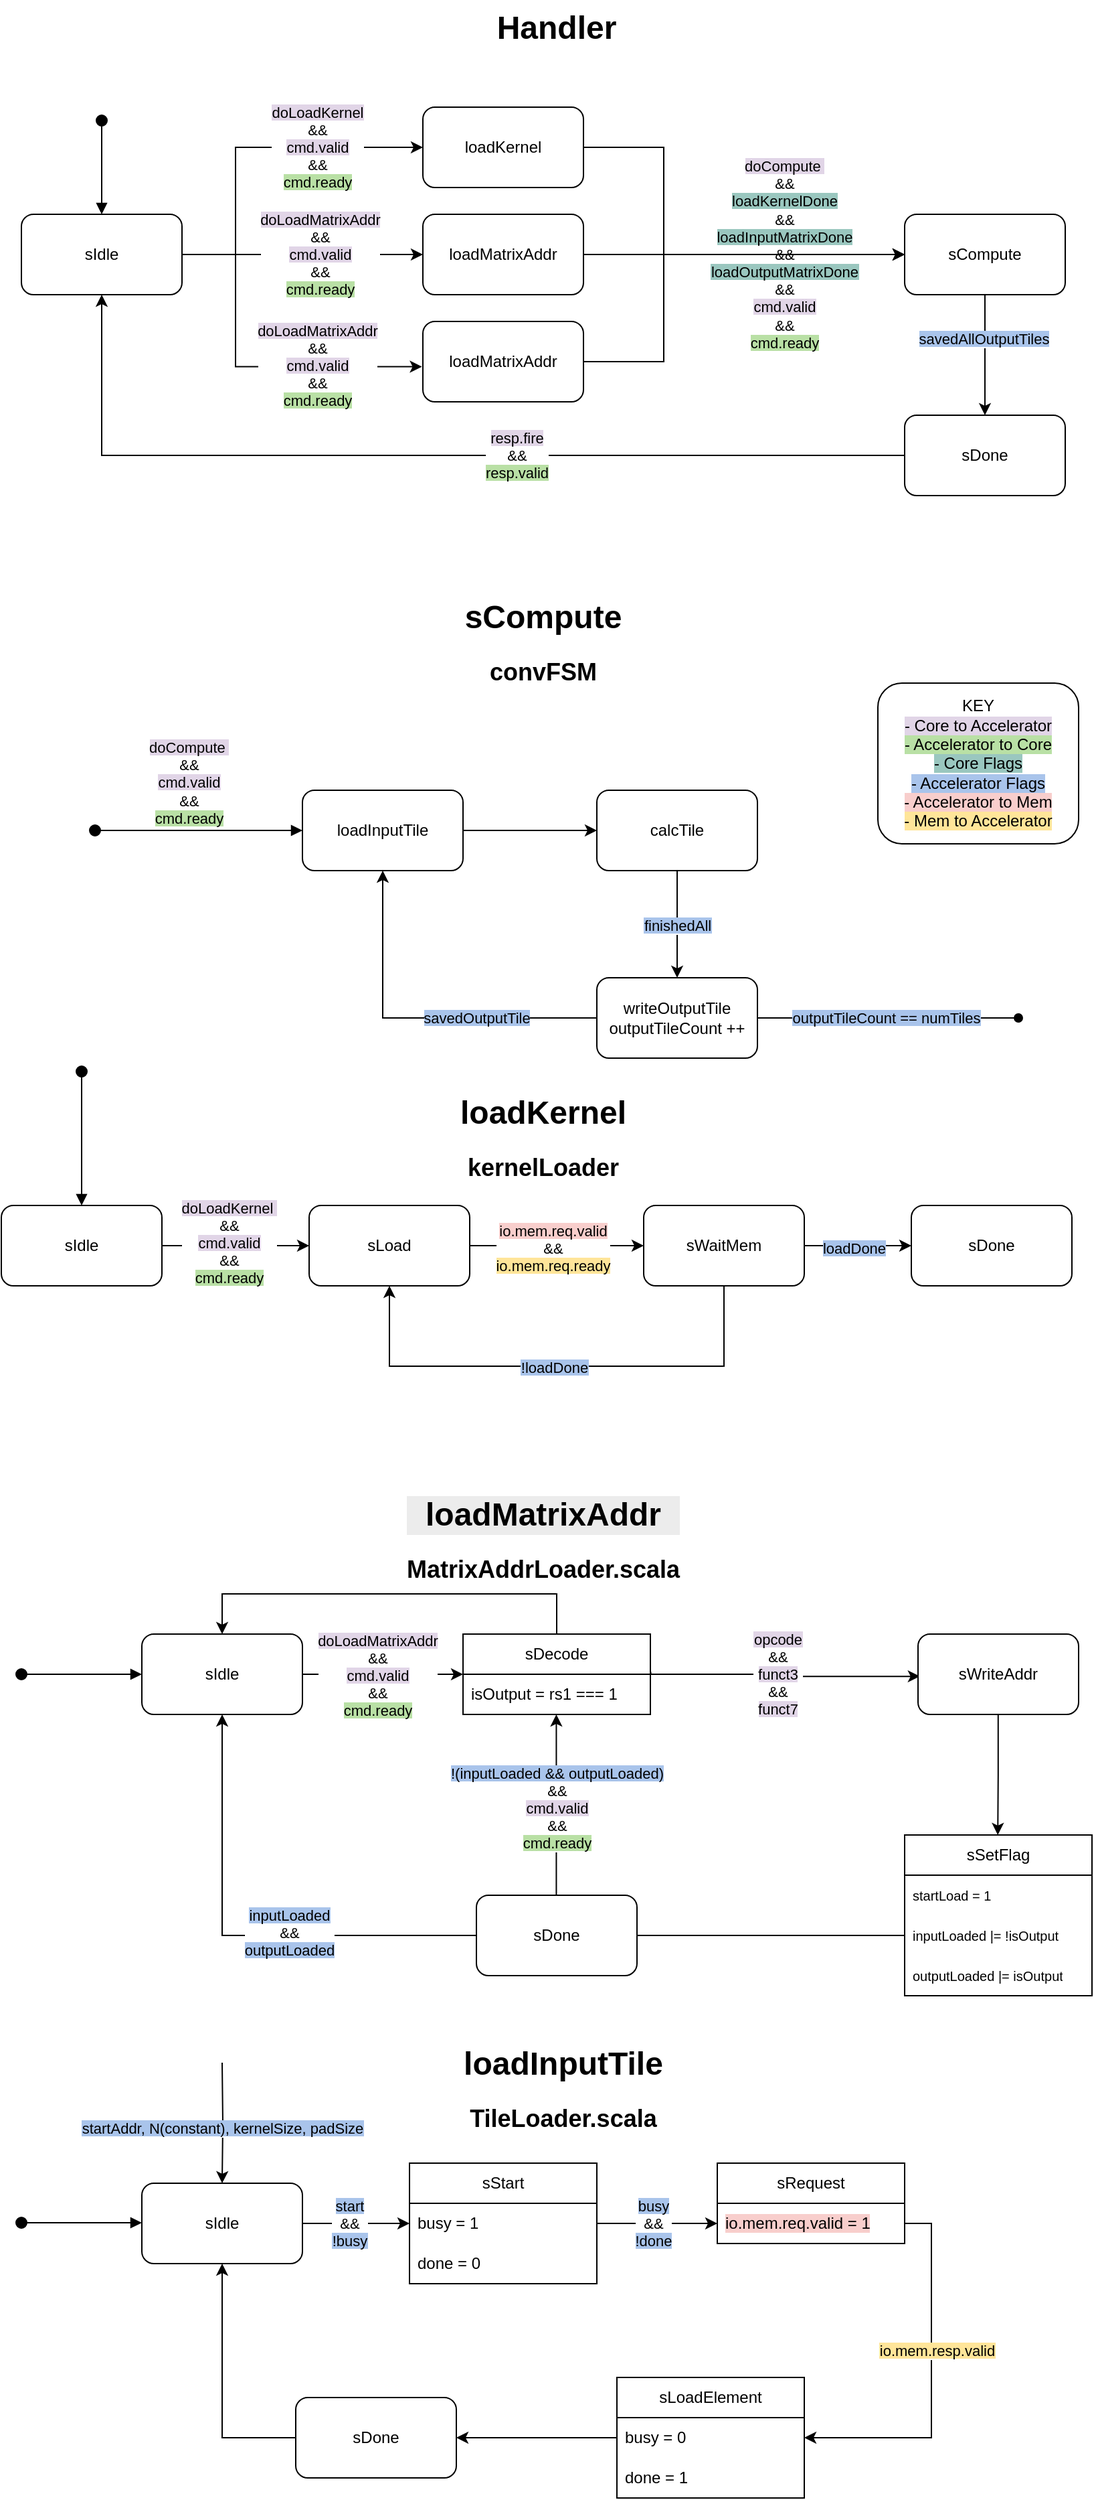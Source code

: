 <mxfile version="27.0.6">
  <diagram name="Page-1" id="AbGpAP4MnXm49M3xG25A">
    <mxGraphModel dx="1793" dy="929" grid="1" gridSize="10" guides="1" tooltips="1" connect="1" arrows="1" fold="1" page="1" pageScale="1" pageWidth="850" pageHeight="1100" math="0" shadow="0">
      <root>
        <mxCell id="0" />
        <mxCell id="1" parent="0" />
        <mxCell id="mHajlrHNez_8a4drACEi-1" value="&lt;h1 style=&quot;margin-top: 0px;&quot;&gt;Handler&lt;/h1&gt;" style="text;html=1;whiteSpace=wrap;overflow=hidden;rounded=0;align=center;" parent="1" vertex="1">
          <mxGeometry x="335" y="20" width="180" height="120" as="geometry" />
        </mxCell>
        <mxCell id="mHajlrHNez_8a4drACEi-3" value="sCompute" style="rounded=1;whiteSpace=wrap;html=1;" parent="1" vertex="1">
          <mxGeometry x="685" y="180" width="120" height="60" as="geometry" />
        </mxCell>
        <mxCell id="e7i92no-idro5mqMsdCR-1" style="edgeStyle=orthogonalEdgeStyle;rounded=0;orthogonalLoop=1;jettySize=auto;html=1;entryX=0.5;entryY=1;entryDx=0;entryDy=0;" parent="1" source="mHajlrHNez_8a4drACEi-4" target="9_EJvV3WEVmUTqAfREFr-1" edge="1">
          <mxGeometry relative="1" as="geometry" />
        </mxCell>
        <mxCell id="e7i92no-idro5mqMsdCR-3" value="&lt;div&gt;&lt;span style=&quot;background-color: rgb(225, 213, 231);&quot;&gt;resp.fire&lt;/span&gt;&lt;/div&gt;&lt;div&gt;&amp;amp;&amp;amp;&lt;/div&gt;&lt;span style=&quot;background-color: rgb(185, 224, 165);&quot;&gt;resp.valid&lt;/span&gt;" style="edgeLabel;html=1;align=center;verticalAlign=middle;resizable=0;points=[];" parent="e7i92no-idro5mqMsdCR-1" vertex="1" connectable="0">
          <mxGeometry x="-0.217" y="4" relative="1" as="geometry">
            <mxPoint x="-8" y="-4" as="offset" />
          </mxGeometry>
        </mxCell>
        <mxCell id="mHajlrHNez_8a4drACEi-4" value="sDone" style="rounded=1;whiteSpace=wrap;html=1;" parent="1" vertex="1">
          <mxGeometry x="685" y="330" width="120" height="60" as="geometry" />
        </mxCell>
        <mxCell id="mHajlrHNez_8a4drACEi-5" value="" style="html=1;verticalAlign=bottom;startArrow=oval;startFill=1;endArrow=block;startSize=8;curved=0;rounded=0;entryX=0.5;entryY=0;entryDx=0;entryDy=0;" parent="1" edge="1">
          <mxGeometry width="60" relative="1" as="geometry">
            <mxPoint x="85" y="110" as="sourcePoint" />
            <mxPoint x="85" y="180" as="targetPoint" />
          </mxGeometry>
        </mxCell>
        <mxCell id="mHajlrHNez_8a4drACEi-7" value="" style="endArrow=classic;html=1;rounded=0;entryX=0;entryY=0.5;entryDx=0;entryDy=0;exitX=1;exitY=0.5;exitDx=0;exitDy=0;" parent="1" source="9_EJvV3WEVmUTqAfREFr-35" target="mHajlrHNez_8a4drACEi-3" edge="1">
          <mxGeometry width="50" height="50" relative="1" as="geometry">
            <mxPoint x="505" y="210" as="sourcePoint" />
            <mxPoint x="775" y="360" as="targetPoint" />
          </mxGeometry>
        </mxCell>
        <mxCell id="mHajlrHNez_8a4drACEi-8" value="&lt;span style=&quot;background-color: rgb(225, 213, 231);&quot;&gt;doCompute&amp;nbsp;&lt;/span&gt;&lt;div&gt;&lt;span&gt;&amp;amp;&amp;amp;&lt;/span&gt;&lt;/div&gt;&lt;div&gt;&lt;span style=&quot;background-color: rgb(154, 199, 191);&quot;&gt;loadKernelDone&lt;/span&gt;&lt;/div&gt;&lt;div&gt;&lt;span&gt;&amp;amp;&amp;amp;&lt;/span&gt;&lt;/div&gt;&lt;div&gt;&lt;span style=&quot;background-color: rgb(154, 199, 191);&quot;&gt;loadInputMatrixDone&lt;/span&gt;&lt;/div&gt;&lt;div&gt;&lt;span&gt;&amp;amp;&amp;amp;&lt;/span&gt;&lt;/div&gt;&lt;div&gt;&lt;span style=&quot;background-color: rgb(154, 199, 191);&quot;&gt;loadOutputMatrixDone&lt;/span&gt;&lt;/div&gt;&lt;div&gt;&lt;span&gt;&amp;amp;&amp;amp;&lt;/span&gt;&lt;/div&gt;&lt;div&gt;&lt;span style=&quot;background-color: rgb(225, 213, 231);&quot;&gt;cmd.valid&lt;/span&gt;&lt;/div&gt;&lt;div&gt;&lt;span&gt;&amp;amp;&amp;amp;&lt;/span&gt;&lt;/div&gt;&lt;div&gt;&lt;span style=&quot;background-color: rgb(185, 224, 165);&quot;&gt;cmd.ready&lt;/span&gt;&lt;/div&gt;" style="edgeLabel;html=1;align=center;verticalAlign=middle;resizable=0;points=[];" parent="mHajlrHNez_8a4drACEi-7" vertex="1" connectable="0">
          <mxGeometry x="-0.113" y="1" relative="1" as="geometry">
            <mxPoint x="43" y="1" as="offset" />
          </mxGeometry>
        </mxCell>
        <mxCell id="mHajlrHNez_8a4drACEi-9" value="" style="endArrow=classic;html=1;rounded=0;exitX=0.5;exitY=1;exitDx=0;exitDy=0;entryX=0.5;entryY=0;entryDx=0;entryDy=0;" parent="1" source="mHajlrHNez_8a4drACEi-3" target="mHajlrHNez_8a4drACEi-4" edge="1">
          <mxGeometry width="50" height="50" relative="1" as="geometry">
            <mxPoint x="725" y="410" as="sourcePoint" />
            <mxPoint x="775" y="360" as="targetPoint" />
          </mxGeometry>
        </mxCell>
        <mxCell id="mHajlrHNez_8a4drACEi-10" value="&lt;span style=&quot;background-color: rgb(169, 196, 235);&quot;&gt;savedAllOutputTiles&lt;/span&gt;" style="edgeLabel;html=1;align=center;verticalAlign=middle;resizable=0;points=[];" parent="mHajlrHNez_8a4drACEi-9" vertex="1" connectable="0">
          <mxGeometry x="-0.267" y="-1" relative="1" as="geometry">
            <mxPoint as="offset" />
          </mxGeometry>
        </mxCell>
        <mxCell id="9_EJvV3WEVmUTqAfREFr-40" value="" style="edgeStyle=orthogonalEdgeStyle;rounded=0;orthogonalLoop=1;jettySize=auto;html=1;" parent="1" source="9_EJvV3WEVmUTqAfREFr-1" target="9_EJvV3WEVmUTqAfREFr-35" edge="1">
          <mxGeometry relative="1" as="geometry" />
        </mxCell>
        <mxCell id="9_EJvV3WEVmUTqAfREFr-44" value="&lt;span style=&quot;background-color: rgb(225, 213, 231);&quot;&gt;doLoadMatrixAddr&lt;/span&gt;&lt;div&gt;&lt;div&gt;&amp;amp;&amp;amp;&lt;/div&gt;&lt;div&gt;&lt;span style=&quot;background-color: rgb(225, 213, 231);&quot;&gt;cmd.valid&lt;/span&gt;&lt;/div&gt;&lt;div&gt;&amp;amp;&amp;amp;&lt;/div&gt;&lt;div&gt;&lt;span style=&quot;background-color: rgb(185, 224, 165);&quot;&gt;cmd.ready&lt;/span&gt;&lt;/div&gt;&lt;/div&gt;" style="edgeLabel;html=1;align=center;verticalAlign=middle;resizable=0;points=[];" parent="9_EJvV3WEVmUTqAfREFr-40" vertex="1" connectable="0">
          <mxGeometry x="0.143" relative="1" as="geometry">
            <mxPoint as="offset" />
          </mxGeometry>
        </mxCell>
        <mxCell id="9_EJvV3WEVmUTqAfREFr-41" style="edgeStyle=orthogonalEdgeStyle;rounded=0;orthogonalLoop=1;jettySize=auto;html=1;exitX=1;exitY=0.5;exitDx=0;exitDy=0;entryX=0;entryY=0.5;entryDx=0;entryDy=0;" parent="1" source="9_EJvV3WEVmUTqAfREFr-1" target="9_EJvV3WEVmUTqAfREFr-34" edge="1">
          <mxGeometry relative="1" as="geometry">
            <Array as="points">
              <mxPoint x="185" y="210" />
              <mxPoint x="185" y="130" />
            </Array>
          </mxGeometry>
        </mxCell>
        <mxCell id="9_EJvV3WEVmUTqAfREFr-43" value="&lt;span style=&quot;background-color: rgb(225, 213, 231);&quot;&gt;doLoadKernel&lt;/span&gt;&lt;div&gt;&lt;div&gt;&amp;amp;&amp;amp;&lt;/div&gt;&lt;div&gt;&lt;span style=&quot;background-color: rgb(225, 213, 231);&quot;&gt;cmd.valid&lt;/span&gt;&lt;/div&gt;&lt;div&gt;&amp;amp;&amp;amp;&lt;/div&gt;&lt;div&gt;&lt;span style=&quot;background-color: rgb(185, 224, 165);&quot;&gt;cmd.ready&lt;/span&gt;&lt;/div&gt;&lt;/div&gt;" style="edgeLabel;html=1;align=center;verticalAlign=middle;resizable=0;points=[];" parent="9_EJvV3WEVmUTqAfREFr-41" vertex="1" connectable="0">
          <mxGeometry x="-0.042" relative="1" as="geometry">
            <mxPoint x="56" as="offset" />
          </mxGeometry>
        </mxCell>
        <mxCell id="9_EJvV3WEVmUTqAfREFr-1" value="sIdle" style="rounded=1;whiteSpace=wrap;html=1;" parent="1" vertex="1">
          <mxGeometry x="25" y="180" width="120" height="60" as="geometry" />
        </mxCell>
        <mxCell id="9_EJvV3WEVmUTqAfREFr-2" value="&lt;h1 style=&quot;margin-top: 0px;&quot;&gt;sCompute&lt;/h1&gt;&lt;h2&gt;convFSM&lt;/h2&gt;" style="text;html=1;whiteSpace=wrap;overflow=hidden;rounded=0;align=center;" parent="1" vertex="1">
          <mxGeometry x="325" y="460" width="180" height="120" as="geometry" />
        </mxCell>
        <mxCell id="9_EJvV3WEVmUTqAfREFr-8" value="" style="edgeStyle=orthogonalEdgeStyle;rounded=0;orthogonalLoop=1;jettySize=auto;html=1;" parent="1" source="9_EJvV3WEVmUTqAfREFr-4" target="9_EJvV3WEVmUTqAfREFr-7" edge="1">
          <mxGeometry relative="1" as="geometry" />
        </mxCell>
        <mxCell id="9_EJvV3WEVmUTqAfREFr-4" value="loadInputTile" style="rounded=1;whiteSpace=wrap;html=1;" parent="1" vertex="1">
          <mxGeometry x="235" y="610" width="120" height="60" as="geometry" />
        </mxCell>
        <mxCell id="9_EJvV3WEVmUTqAfREFr-5" value="&lt;span style=&quot;background-color: rgb(225, 213, 231);&quot;&gt;doCompute&amp;nbsp;&lt;/span&gt;&lt;div&gt;&amp;amp;&amp;amp;&lt;/div&gt;&lt;div&gt;&lt;span style=&quot;background-color: rgb(225, 213, 231);&quot;&gt;cmd.valid&lt;/span&gt;&lt;/div&gt;&lt;div&gt;&amp;amp;&amp;amp;&lt;/div&gt;&lt;div&gt;&lt;span style=&quot;background-color: rgb(185, 224, 165);&quot;&gt;cmd.ready&lt;/span&gt;&lt;/div&gt;" style="html=1;verticalAlign=bottom;startArrow=oval;startFill=1;endArrow=block;startSize=8;curved=0;rounded=0;entryX=0;entryY=0.5;entryDx=0;entryDy=0;" parent="1" target="9_EJvV3WEVmUTqAfREFr-4" edge="1">
          <mxGeometry x="-0.097" width="60" relative="1" as="geometry">
            <mxPoint x="80" y="640" as="sourcePoint" />
            <mxPoint x="84.5" y="610" as="targetPoint" />
            <Array as="points">
              <mxPoint x="80" y="640" />
            </Array>
            <mxPoint as="offset" />
          </mxGeometry>
        </mxCell>
        <mxCell id="9_EJvV3WEVmUTqAfREFr-10" value="" style="edgeStyle=orthogonalEdgeStyle;rounded=0;orthogonalLoop=1;jettySize=auto;html=1;endArrow=classic;endFill=1;entryX=0.5;entryY=0;entryDx=0;entryDy=0;" parent="1" source="9_EJvV3WEVmUTqAfREFr-7" target="9_EJvV3WEVmUTqAfREFr-13" edge="1">
          <mxGeometry relative="1" as="geometry">
            <mxPoint x="515" y="750" as="targetPoint" />
          </mxGeometry>
        </mxCell>
        <mxCell id="9_EJvV3WEVmUTqAfREFr-11" value="&lt;span style=&quot;background-color: rgb(169, 196, 235);&quot;&gt;finishedAll&lt;/span&gt;" style="edgeLabel;html=1;align=center;verticalAlign=middle;resizable=0;points=[];" parent="9_EJvV3WEVmUTqAfREFr-10" vertex="1" connectable="0">
          <mxGeometry x="0.014" relative="1" as="geometry">
            <mxPoint as="offset" />
          </mxGeometry>
        </mxCell>
        <mxCell id="9_EJvV3WEVmUTqAfREFr-7" value="calcTile" style="rounded=1;whiteSpace=wrap;html=1;" parent="1" vertex="1">
          <mxGeometry x="455" y="610" width="120" height="60" as="geometry" />
        </mxCell>
        <mxCell id="9_EJvV3WEVmUTqAfREFr-12" value="&lt;h1 style=&quot;margin-top: 0px;&quot;&gt;loadKernel&lt;/h1&gt;&lt;h2&gt;kernelLoader&lt;/h2&gt;" style="text;html=1;whiteSpace=wrap;overflow=hidden;rounded=0;align=center;" parent="1" vertex="1">
          <mxGeometry x="325" y="830" width="180" height="90" as="geometry" />
        </mxCell>
        <mxCell id="9_EJvV3WEVmUTqAfREFr-13" value="writeOutputTile&lt;div&gt;outputTileCount ++&lt;/div&gt;" style="rounded=1;whiteSpace=wrap;html=1;" parent="1" vertex="1">
          <mxGeometry x="455" y="750" width="120" height="60" as="geometry" />
        </mxCell>
        <mxCell id="9_EJvV3WEVmUTqAfREFr-14" value="" style="endArrow=classic;html=1;rounded=0;exitX=0;exitY=0.5;exitDx=0;exitDy=0;entryX=0.5;entryY=1;entryDx=0;entryDy=0;" parent="1" source="9_EJvV3WEVmUTqAfREFr-13" target="9_EJvV3WEVmUTqAfREFr-4" edge="1">
          <mxGeometry width="50" height="50" relative="1" as="geometry">
            <mxPoint x="350" y="740" as="sourcePoint" />
            <mxPoint x="400" y="690" as="targetPoint" />
            <Array as="points">
              <mxPoint x="295" y="780" />
            </Array>
          </mxGeometry>
        </mxCell>
        <mxCell id="9_EJvV3WEVmUTqAfREFr-15" value="&lt;span style=&quot;background-color: rgb(169, 196, 235);&quot;&gt;savedOutputTile&lt;/span&gt;" style="edgeLabel;html=1;align=center;verticalAlign=middle;resizable=0;points=[];" parent="9_EJvV3WEVmUTqAfREFr-14" vertex="1" connectable="0">
          <mxGeometry x="-0.037" y="-3" relative="1" as="geometry">
            <mxPoint x="40" y="3" as="offset" />
          </mxGeometry>
        </mxCell>
        <mxCell id="9_EJvV3WEVmUTqAfREFr-16" value="" style="endArrow=oval;html=1;rounded=0;exitX=1;exitY=0.5;exitDx=0;exitDy=0;endFill=1;" parent="1" source="9_EJvV3WEVmUTqAfREFr-13" edge="1">
          <mxGeometry width="50" height="50" relative="1" as="geometry">
            <mxPoint x="350" y="790" as="sourcePoint" />
            <mxPoint x="770" y="780" as="targetPoint" />
          </mxGeometry>
        </mxCell>
        <mxCell id="9_EJvV3WEVmUTqAfREFr-17" value="&lt;span style=&quot;background-color: rgb(169, 196, 235);&quot;&gt;outputTileCount == numTiles&lt;/span&gt;" style="edgeLabel;html=1;align=center;verticalAlign=middle;resizable=0;points=[];" parent="9_EJvV3WEVmUTqAfREFr-16" vertex="1" connectable="0">
          <mxGeometry x="-0.104" y="-1" relative="1" as="geometry">
            <mxPoint x="8" y="-1" as="offset" />
          </mxGeometry>
        </mxCell>
        <mxCell id="9_EJvV3WEVmUTqAfREFr-26" value="" style="edgeStyle=orthogonalEdgeStyle;rounded=0;orthogonalLoop=1;jettySize=auto;html=1;" parent="1" source="9_EJvV3WEVmUTqAfREFr-19" target="9_EJvV3WEVmUTqAfREFr-22" edge="1">
          <mxGeometry relative="1" as="geometry" />
        </mxCell>
        <mxCell id="e7i92no-idro5mqMsdCR-4" value="&lt;span style=&quot;background-color: rgb(225, 213, 231);&quot;&gt;doLoadKernel&amp;nbsp;&lt;/span&gt;&lt;div&gt;&amp;amp;&amp;amp;&lt;/div&gt;&lt;div&gt;&lt;span style=&quot;background-color: rgb(225, 213, 231);&quot;&gt;cmd.valid&lt;/span&gt;&lt;/div&gt;&lt;div&gt;&amp;amp;&amp;amp;&lt;/div&gt;&lt;div&gt;&lt;span style=&quot;background-color: rgb(185, 224, 165);&quot;&gt;cmd.ready&lt;/span&gt;&lt;/div&gt;" style="edgeLabel;html=1;align=center;verticalAlign=middle;resizable=0;points=[];" parent="9_EJvV3WEVmUTqAfREFr-26" vertex="1" connectable="0">
          <mxGeometry x="-0.145" y="2" relative="1" as="geometry">
            <mxPoint x="3" as="offset" />
          </mxGeometry>
        </mxCell>
        <mxCell id="9_EJvV3WEVmUTqAfREFr-19" value="sIdle" style="rounded=1;whiteSpace=wrap;html=1;" parent="1" vertex="1">
          <mxGeometry x="10" y="920" width="120" height="60" as="geometry" />
        </mxCell>
        <mxCell id="9_EJvV3WEVmUTqAfREFr-21" value="" style="html=1;verticalAlign=bottom;startArrow=oval;startFill=1;endArrow=block;startSize=8;curved=0;rounded=0;entryX=0.5;entryY=0;entryDx=0;entryDy=0;" parent="1" target="9_EJvV3WEVmUTqAfREFr-19" edge="1">
          <mxGeometry x="0.571" width="60" relative="1" as="geometry">
            <mxPoint x="70" y="820" as="sourcePoint" />
            <mxPoint x="200" y="840" as="targetPoint" />
            <mxPoint as="offset" />
          </mxGeometry>
        </mxCell>
        <mxCell id="9_EJvV3WEVmUTqAfREFr-27" value="" style="edgeStyle=orthogonalEdgeStyle;rounded=0;orthogonalLoop=1;jettySize=auto;html=1;" parent="1" source="9_EJvV3WEVmUTqAfREFr-22" target="9_EJvV3WEVmUTqAfREFr-23" edge="1">
          <mxGeometry relative="1" as="geometry" />
        </mxCell>
        <mxCell id="9_EJvV3WEVmUTqAfREFr-28" value="&lt;span style=&quot;background-color: rgb(248, 206, 204);&quot;&gt;io.mem.req.valid&lt;/span&gt;&lt;div&gt;&amp;amp;&amp;amp;&lt;/div&gt;&lt;div&gt;&lt;span style=&quot;background-color: rgb(255, 229, 153);&quot;&gt;io.mem.req.ready&lt;/span&gt;&lt;/div&gt;" style="edgeLabel;html=1;align=center;verticalAlign=middle;resizable=0;points=[];" parent="9_EJvV3WEVmUTqAfREFr-27" vertex="1" connectable="0">
          <mxGeometry x="-0.044" y="-2" relative="1" as="geometry">
            <mxPoint as="offset" />
          </mxGeometry>
        </mxCell>
        <mxCell id="9_EJvV3WEVmUTqAfREFr-22" value="sLoad" style="rounded=1;whiteSpace=wrap;html=1;" parent="1" vertex="1">
          <mxGeometry x="240" y="920" width="120" height="60" as="geometry" />
        </mxCell>
        <mxCell id="9_EJvV3WEVmUTqAfREFr-25" value="" style="edgeStyle=orthogonalEdgeStyle;rounded=0;orthogonalLoop=1;jettySize=auto;html=1;" parent="1" source="9_EJvV3WEVmUTqAfREFr-23" target="9_EJvV3WEVmUTqAfREFr-24" edge="1">
          <mxGeometry relative="1" as="geometry" />
        </mxCell>
        <mxCell id="9_EJvV3WEVmUTqAfREFr-32" value="&lt;span style=&quot;background-color: rgb(169, 196, 235);&quot;&gt;loadDone&lt;/span&gt;" style="edgeLabel;html=1;align=center;verticalAlign=middle;resizable=0;points=[];" parent="9_EJvV3WEVmUTqAfREFr-25" vertex="1" connectable="0">
          <mxGeometry x="-0.075" y="-2" relative="1" as="geometry">
            <mxPoint as="offset" />
          </mxGeometry>
        </mxCell>
        <mxCell id="9_EJvV3WEVmUTqAfREFr-23" value="sWaitMem" style="rounded=1;whiteSpace=wrap;html=1;" parent="1" vertex="1">
          <mxGeometry x="490" y="920" width="120" height="60" as="geometry" />
        </mxCell>
        <mxCell id="9_EJvV3WEVmUTqAfREFr-24" value="sDone" style="rounded=1;whiteSpace=wrap;html=1;" parent="1" vertex="1">
          <mxGeometry x="690" y="920" width="120" height="60" as="geometry" />
        </mxCell>
        <mxCell id="9_EJvV3WEVmUTqAfREFr-29" value="KEY&lt;div&gt;&lt;span style=&quot;background-color: rgb(225, 213, 231);&quot;&gt;- Core to Accelerator&lt;/span&gt;&lt;/div&gt;&lt;div&gt;&lt;span style=&quot;background-color: rgb(185, 224, 165);&quot;&gt;- Accelerator to Core&lt;/span&gt;&lt;/div&gt;&lt;div&gt;&lt;span style=&quot;background-color: rgb(154, 199, 191);&quot;&gt;- Core Flags&lt;/span&gt;&lt;/div&gt;&lt;div&gt;&lt;span style=&quot;background-color: rgb(169, 196, 235);&quot;&gt;- Accelerator Flags&lt;/span&gt;&lt;/div&gt;&lt;div&gt;&lt;span style=&quot;background-color: rgb(248, 206, 204);&quot;&gt;- Accelerator to Mem&lt;/span&gt;&lt;/div&gt;&lt;div&gt;&lt;span style=&quot;background-color: rgb(255, 229, 153);&quot;&gt;- Mem to Accelerator&lt;/span&gt;&lt;/div&gt;" style="rounded=1;whiteSpace=wrap;html=1;labelBackgroundColor=default;" parent="1" vertex="1">
          <mxGeometry x="665" y="530" width="150" height="120" as="geometry" />
        </mxCell>
        <mxCell id="9_EJvV3WEVmUTqAfREFr-30" value="" style="endArrow=classic;html=1;rounded=0;exitX=0.5;exitY=1;exitDx=0;exitDy=0;entryX=0.5;entryY=1;entryDx=0;entryDy=0;" parent="1" source="9_EJvV3WEVmUTqAfREFr-23" target="9_EJvV3WEVmUTqAfREFr-22" edge="1">
          <mxGeometry width="50" height="50" relative="1" as="geometry">
            <mxPoint x="600" y="810" as="sourcePoint" />
            <mxPoint x="550" y="1040" as="targetPoint" />
            <Array as="points">
              <mxPoint x="550" y="1040" />
              <mxPoint x="300" y="1040" />
            </Array>
          </mxGeometry>
        </mxCell>
        <mxCell id="9_EJvV3WEVmUTqAfREFr-33" value="&lt;span style=&quot;background-color: rgb(169, 196, 235);&quot;&gt;!loadDone&lt;/span&gt;" style="edgeLabel;html=1;align=center;verticalAlign=middle;resizable=0;points=[];" parent="9_EJvV3WEVmUTqAfREFr-30" vertex="1" connectable="0">
          <mxGeometry x="0.011" y="1" relative="1" as="geometry">
            <mxPoint as="offset" />
          </mxGeometry>
        </mxCell>
        <mxCell id="9_EJvV3WEVmUTqAfREFr-46" style="edgeStyle=orthogonalEdgeStyle;rounded=0;orthogonalLoop=1;jettySize=auto;html=1;exitX=1;exitY=0.5;exitDx=0;exitDy=0;entryX=0;entryY=0.5;entryDx=0;entryDy=0;" parent="1" source="9_EJvV3WEVmUTqAfREFr-34" target="mHajlrHNez_8a4drACEi-3" edge="1">
          <mxGeometry relative="1" as="geometry">
            <Array as="points">
              <mxPoint x="505" y="130" />
              <mxPoint x="505" y="210" />
            </Array>
          </mxGeometry>
        </mxCell>
        <mxCell id="9_EJvV3WEVmUTqAfREFr-34" value="loadKernel" style="rounded=1;whiteSpace=wrap;html=1;" parent="1" vertex="1">
          <mxGeometry x="325" y="100" width="120" height="60" as="geometry" />
        </mxCell>
        <mxCell id="9_EJvV3WEVmUTqAfREFr-35" value="loadMatrixAddr" style="rounded=1;whiteSpace=wrap;html=1;" parent="1" vertex="1">
          <mxGeometry x="325" y="180" width="120" height="60" as="geometry" />
        </mxCell>
        <mxCell id="9_EJvV3WEVmUTqAfREFr-48" style="edgeStyle=orthogonalEdgeStyle;rounded=0;orthogonalLoop=1;jettySize=auto;html=1;exitX=1;exitY=0.5;exitDx=0;exitDy=0;entryX=0;entryY=0.5;entryDx=0;entryDy=0;" parent="1" source="9_EJvV3WEVmUTqAfREFr-36" target="mHajlrHNez_8a4drACEi-3" edge="1">
          <mxGeometry relative="1" as="geometry">
            <Array as="points">
              <mxPoint x="505" y="290" />
              <mxPoint x="505" y="210" />
            </Array>
          </mxGeometry>
        </mxCell>
        <mxCell id="9_EJvV3WEVmUTqAfREFr-36" value="loadMatrixAddr" style="rounded=1;whiteSpace=wrap;html=1;" parent="1" vertex="1">
          <mxGeometry x="325" y="260" width="120" height="60" as="geometry" />
        </mxCell>
        <mxCell id="9_EJvV3WEVmUTqAfREFr-42" style="edgeStyle=orthogonalEdgeStyle;rounded=0;orthogonalLoop=1;jettySize=auto;html=1;exitX=1;exitY=0.5;exitDx=0;exitDy=0;entryX=-0.006;entryY=0.563;entryDx=0;entryDy=0;entryPerimeter=0;" parent="1" source="9_EJvV3WEVmUTqAfREFr-1" target="9_EJvV3WEVmUTqAfREFr-36" edge="1">
          <mxGeometry relative="1" as="geometry">
            <Array as="points">
              <mxPoint x="185" y="210" />
              <mxPoint x="185" y="294" />
            </Array>
          </mxGeometry>
        </mxCell>
        <mxCell id="9_EJvV3WEVmUTqAfREFr-45" value="&lt;span style=&quot;background-color: rgb(225, 213, 231);&quot;&gt;doLoadMatrixAddr&lt;/span&gt;&lt;div&gt;&lt;div&gt;&amp;amp;&amp;amp;&lt;/div&gt;&lt;div&gt;&lt;span style=&quot;background-color: rgb(225, 213, 231);&quot;&gt;cmd.valid&lt;/span&gt;&lt;/div&gt;&lt;div&gt;&amp;amp;&amp;amp;&lt;/div&gt;&lt;div&gt;&lt;span style=&quot;background-color: rgb(185, 224, 165);&quot;&gt;cmd.ready&lt;/span&gt;&lt;/div&gt;&lt;/div&gt;" style="edgeLabel;html=1;align=center;verticalAlign=middle;resizable=0;points=[];" parent="9_EJvV3WEVmUTqAfREFr-42" vertex="1" connectable="0">
          <mxGeometry x="0.341" y="1" relative="1" as="geometry">
            <mxPoint x="8" as="offset" />
          </mxGeometry>
        </mxCell>
        <mxCell id="9_EJvV3WEVmUTqAfREFr-55" value="" style="edgeStyle=orthogonalEdgeStyle;rounded=0;orthogonalLoop=1;jettySize=auto;html=1;" parent="1" source="9_EJvV3WEVmUTqAfREFr-49" edge="1">
          <mxGeometry relative="1" as="geometry">
            <mxPoint x="355" y="1270" as="targetPoint" />
          </mxGeometry>
        </mxCell>
        <mxCell id="9_EJvV3WEVmUTqAfREFr-56" value="&lt;span style=&quot;background-color: rgb(225, 213, 231);&quot;&gt;doLoadMatrixAddr&lt;/span&gt;&lt;div&gt;&lt;div&gt;&amp;amp;&amp;amp;&lt;/div&gt;&lt;div&gt;&lt;span style=&quot;background-color: rgb(225, 213, 231);&quot;&gt;cmd.valid&lt;/span&gt;&lt;/div&gt;&lt;div&gt;&amp;amp;&amp;amp;&lt;/div&gt;&lt;div&gt;&lt;span style=&quot;background-color: rgb(185, 224, 165);&quot;&gt;cmd.ready&lt;/span&gt;&lt;/div&gt;&lt;/div&gt;" style="edgeLabel;html=1;align=center;verticalAlign=middle;resizable=0;points=[];" parent="9_EJvV3WEVmUTqAfREFr-55" vertex="1" connectable="0">
          <mxGeometry x="-0.082" y="-1" relative="1" as="geometry">
            <mxPoint as="offset" />
          </mxGeometry>
        </mxCell>
        <mxCell id="9_EJvV3WEVmUTqAfREFr-49" value="sIdle" style="rounded=1;whiteSpace=wrap;html=1;" parent="1" vertex="1">
          <mxGeometry x="115" y="1240" width="120" height="60" as="geometry" />
        </mxCell>
        <mxCell id="9_EJvV3WEVmUTqAfREFr-50" value="&lt;h1 style=&quot;forced-color-adjust: none; color: rgb(0, 0, 0); font-family: Helvetica; font-style: normal; font-variant-ligatures: normal; font-variant-caps: normal; letter-spacing: normal; orphans: 2; text-indent: 0px; text-transform: none; widows: 2; word-spacing: 0px; -webkit-text-stroke-width: 0px; white-space: normal; background-color: rgb(236, 236, 236); text-decoration-thickness: initial; text-decoration-style: initial; text-decoration-color: initial; margin-top: 0px;&quot;&gt;loadMatrixAddr&lt;/h1&gt;&lt;h2&gt;MatrixAddrLoader.scala&lt;/h2&gt;" style="text;whiteSpace=wrap;html=1;align=center;" parent="1" vertex="1">
          <mxGeometry x="335" y="1130" width="160" height="70" as="geometry" />
        </mxCell>
        <mxCell id="9_EJvV3WEVmUTqAfREFr-57" value="" style="edgeStyle=orthogonalEdgeStyle;rounded=0;orthogonalLoop=1;jettySize=auto;html=1;entryX=0.01;entryY=0.052;entryDx=0;entryDy=0;entryPerimeter=0;exitX=1.002;exitY=-0.059;exitDx=0;exitDy=0;exitPerimeter=0;" parent="1" source="9_EJvV3WEVmUTqAfREFr-76" edge="1">
          <mxGeometry relative="1" as="geometry">
            <mxPoint x="475" y="1270.0" as="sourcePoint" />
            <mxPoint x="696.4" y="1271.56" as="targetPoint" />
            <Array as="points">
              <mxPoint x="495" y="1270" />
              <mxPoint x="596" y="1270" />
              <mxPoint x="596" y="1272" />
            </Array>
          </mxGeometry>
        </mxCell>
        <mxCell id="9_EJvV3WEVmUTqAfREFr-58" value="&lt;span style=&quot;background-color: rgb(225, 213, 231);&quot;&gt;opcode&lt;/span&gt;&lt;div&gt;&amp;amp;&amp;amp;&lt;/div&gt;&lt;div&gt;&lt;span style=&quot;background-color: rgb(225, 213, 231);&quot;&gt;funct3&lt;/span&gt;&lt;/div&gt;&lt;div&gt;&amp;amp;&amp;amp;&lt;/div&gt;&lt;div&gt;&lt;span style=&quot;background-color: rgb(225, 213, 231);&quot;&gt;funct7&lt;/span&gt;&lt;/div&gt;" style="edgeLabel;html=1;align=center;verticalAlign=middle;resizable=0;points=[];" parent="9_EJvV3WEVmUTqAfREFr-57" vertex="1" connectable="0">
          <mxGeometry x="-0.057" relative="1" as="geometry">
            <mxPoint as="offset" />
          </mxGeometry>
        </mxCell>
        <mxCell id="9_EJvV3WEVmUTqAfREFr-59" style="edgeStyle=orthogonalEdgeStyle;rounded=0;orthogonalLoop=1;jettySize=auto;html=1;exitX=0.5;exitY=0;exitDx=0;exitDy=0;" parent="1" source="9_EJvV3WEVmUTqAfREFr-75" edge="1">
          <mxGeometry relative="1" as="geometry">
            <mxPoint x="415" y="1240" as="sourcePoint" />
            <mxPoint x="175" y="1240" as="targetPoint" />
            <Array as="points">
              <mxPoint x="425" y="1210" />
              <mxPoint x="175" y="1210" />
            </Array>
          </mxGeometry>
        </mxCell>
        <mxCell id="9_EJvV3WEVmUTqAfREFr-60" value="" style="edgeStyle=orthogonalEdgeStyle;rounded=0;orthogonalLoop=1;jettySize=auto;html=1;exitX=0.502;exitY=0.996;exitDx=0;exitDy=0;exitPerimeter=0;" parent="1" edge="1">
          <mxGeometry relative="1" as="geometry">
            <mxPoint x="754.89" y="1299.88" as="sourcePoint" />
            <mxPoint x="754.61" y="1390" as="targetPoint" />
            <Array as="points">
              <mxPoint x="755" y="1345" />
              <mxPoint x="755" y="1345" />
            </Array>
          </mxGeometry>
        </mxCell>
        <mxCell id="9_EJvV3WEVmUTqAfREFr-62" value="" style="edgeStyle=orthogonalEdgeStyle;rounded=0;orthogonalLoop=1;jettySize=auto;html=1;entryX=1;entryY=0.5;entryDx=0;entryDy=0;exitX=0;exitY=0.5;exitDx=0;exitDy=0;" parent="1" source="9_EJvV3WEVmUTqAfREFr-67" target="9_EJvV3WEVmUTqAfREFr-54" edge="1">
          <mxGeometry relative="1" as="geometry">
            <mxPoint x="705" y="1420" as="sourcePoint" />
            <Array as="points">
              <mxPoint x="475" y="1465" />
            </Array>
          </mxGeometry>
        </mxCell>
        <mxCell id="9_EJvV3WEVmUTqAfREFr-63" style="edgeStyle=orthogonalEdgeStyle;rounded=0;orthogonalLoop=1;jettySize=auto;html=1;entryX=0.5;entryY=1;entryDx=0;entryDy=0;" parent="1" source="9_EJvV3WEVmUTqAfREFr-54" target="9_EJvV3WEVmUTqAfREFr-49" edge="1">
          <mxGeometry relative="1" as="geometry" />
        </mxCell>
        <mxCell id="9_EJvV3WEVmUTqAfREFr-64" value="&lt;span style=&quot;background-color: rgb(169, 196, 235);&quot;&gt;inputLoaded&lt;/span&gt;&lt;div&gt;&amp;amp;&amp;amp;&lt;/div&gt;&lt;div&gt;&lt;span style=&quot;background-color: rgb(169, 196, 235);&quot;&gt;outputLoaded&lt;/span&gt;&lt;/div&gt;" style="edgeLabel;html=1;align=center;verticalAlign=middle;resizable=0;points=[];" parent="9_EJvV3WEVmUTqAfREFr-63" vertex="1" connectable="0">
          <mxGeometry x="-0.209" y="-2" relative="1" as="geometry">
            <mxPoint as="offset" />
          </mxGeometry>
        </mxCell>
        <mxCell id="9_EJvV3WEVmUTqAfREFr-79" style="edgeStyle=orthogonalEdgeStyle;rounded=0;orthogonalLoop=1;jettySize=auto;html=1;entryX=0.5;entryY=1;entryDx=0;entryDy=0;" parent="1" edge="1">
          <mxGeometry relative="1" as="geometry">
            <mxPoint x="424.72" y="1435" as="sourcePoint" />
            <mxPoint x="424.72" y="1300" as="targetPoint" />
          </mxGeometry>
        </mxCell>
        <mxCell id="9_EJvV3WEVmUTqAfREFr-80" value="&lt;span style=&quot;background-color: rgb(169, 196, 235);&quot;&gt;!(inputLoaded &amp;amp;&amp;amp; outputLoaded)&lt;/span&gt;&lt;div&gt;&amp;amp;&amp;amp;&lt;/div&gt;&lt;div&gt;&lt;span style=&quot;background-color: rgb(225, 213, 231);&quot;&gt;cmd.valid&lt;/span&gt;&lt;/div&gt;&lt;div&gt;&amp;amp;&amp;amp;&lt;/div&gt;&lt;div&gt;&lt;span style=&quot;background-color: rgb(185, 224, 165);&quot;&gt;cmd.ready&lt;/span&gt;&lt;/div&gt;" style="edgeLabel;html=1;align=center;verticalAlign=middle;resizable=0;points=[];" parent="9_EJvV3WEVmUTqAfREFr-79" vertex="1" connectable="0">
          <mxGeometry x="0.203" relative="1" as="geometry">
            <mxPoint y="16" as="offset" />
          </mxGeometry>
        </mxCell>
        <mxCell id="9_EJvV3WEVmUTqAfREFr-54" value="sDone" style="rounded=1;whiteSpace=wrap;html=1;" parent="1" vertex="1">
          <mxGeometry x="365" y="1435" width="120" height="60" as="geometry" />
        </mxCell>
        <mxCell id="9_EJvV3WEVmUTqAfREFr-65" value="sSetFlag" style="swimlane;fontStyle=0;childLayout=stackLayout;horizontal=1;startSize=30;horizontalStack=0;resizeParent=1;resizeParentMax=0;resizeLast=0;collapsible=1;marginBottom=0;whiteSpace=wrap;html=1;" parent="1" vertex="1">
          <mxGeometry x="685" y="1390" width="140" height="120" as="geometry" />
        </mxCell>
        <mxCell id="9_EJvV3WEVmUTqAfREFr-66" value="startLoad = 1" style="text;strokeColor=none;fillColor=none;align=left;verticalAlign=middle;spacingLeft=4;spacingRight=4;overflow=hidden;points=[[0,0.5],[1,0.5]];portConstraint=eastwest;rotatable=0;whiteSpace=wrap;html=1;fontSize=10;" parent="9_EJvV3WEVmUTqAfREFr-65" vertex="1">
          <mxGeometry y="30" width="140" height="30" as="geometry" />
        </mxCell>
        <mxCell id="9_EJvV3WEVmUTqAfREFr-67" value="inputLoaded |= !isOutput" style="text;strokeColor=none;fillColor=none;align=left;verticalAlign=middle;spacingLeft=4;spacingRight=4;overflow=hidden;points=[[0,0.5],[1,0.5]];portConstraint=eastwest;rotatable=0;whiteSpace=wrap;html=1;fontSize=10;" parent="9_EJvV3WEVmUTqAfREFr-65" vertex="1">
          <mxGeometry y="60" width="140" height="30" as="geometry" />
        </mxCell>
        <mxCell id="9_EJvV3WEVmUTqAfREFr-68" value="outputLoaded |= isOutput" style="text;strokeColor=none;fillColor=none;align=left;verticalAlign=middle;spacingLeft=4;spacingRight=4;overflow=hidden;points=[[0,0.5],[1,0.5]];portConstraint=eastwest;rotatable=0;whiteSpace=wrap;html=1;fontSize=10;" parent="9_EJvV3WEVmUTqAfREFr-65" vertex="1">
          <mxGeometry y="90" width="140" height="30" as="geometry" />
        </mxCell>
        <mxCell id="9_EJvV3WEVmUTqAfREFr-74" value="sWriteAddr" style="rounded=1;whiteSpace=wrap;html=1;" parent="1" vertex="1">
          <mxGeometry x="695" y="1240" width="120" height="60" as="geometry" />
        </mxCell>
        <mxCell id="9_EJvV3WEVmUTqAfREFr-75" value="sDecode" style="swimlane;fontStyle=0;childLayout=stackLayout;horizontal=1;startSize=30;horizontalStack=0;resizeParent=1;resizeParentMax=0;resizeLast=0;collapsible=1;marginBottom=0;whiteSpace=wrap;html=1;" parent="1" vertex="1">
          <mxGeometry x="355" y="1240" width="140" height="60" as="geometry" />
        </mxCell>
        <mxCell id="9_EJvV3WEVmUTqAfREFr-76" value="isOutput = rs1 === 1" style="text;strokeColor=none;fillColor=none;align=left;verticalAlign=middle;spacingLeft=4;spacingRight=4;overflow=hidden;points=[[0,0.5],[1,0.5]];portConstraint=eastwest;rotatable=0;whiteSpace=wrap;html=1;" parent="9_EJvV3WEVmUTqAfREFr-75" vertex="1">
          <mxGeometry y="30" width="140" height="30" as="geometry" />
        </mxCell>
        <mxCell id="e7i92no-idro5mqMsdCR-5" value="" style="html=1;verticalAlign=bottom;startArrow=oval;startFill=1;endArrow=block;startSize=8;curved=0;rounded=0;entryX=0;entryY=0.5;entryDx=0;entryDy=0;" parent="1" target="9_EJvV3WEVmUTqAfREFr-49" edge="1">
          <mxGeometry x="0.571" width="60" relative="1" as="geometry">
            <mxPoint x="25" y="1270" as="sourcePoint" />
            <mxPoint x="35" y="1270" as="targetPoint" />
            <mxPoint as="offset" />
          </mxGeometry>
        </mxCell>
        <mxCell id="FTtQah7pHfBXUYq-3m2N-1" value="&lt;h1 style=&quot;margin-top: 0px;&quot;&gt;loadInputTile&lt;/h1&gt;&lt;h2&gt;TileLoader.scala&lt;/h2&gt;" style="text;html=1;whiteSpace=wrap;overflow=hidden;rounded=0;align=center;" vertex="1" parent="1">
          <mxGeometry x="340" y="1540" width="180" height="120" as="geometry" />
        </mxCell>
        <mxCell id="FTtQah7pHfBXUYq-3m2N-5" value="" style="edgeStyle=orthogonalEdgeStyle;rounded=0;orthogonalLoop=1;jettySize=auto;html=1;entryX=0.5;entryY=0;entryDx=0;entryDy=0;" edge="1" parent="1" target="FTtQah7pHfBXUYq-3m2N-2">
          <mxGeometry relative="1" as="geometry">
            <mxPoint x="175" y="1560" as="sourcePoint" />
          </mxGeometry>
        </mxCell>
        <mxCell id="FTtQah7pHfBXUYq-3m2N-6" value="&lt;span style=&quot;background-color: rgb(169, 196, 235);&quot;&gt;startAddr, N(constant), kernelSize, padSize&lt;/span&gt;" style="edgeLabel;html=1;align=center;verticalAlign=middle;resizable=0;points=[];" vertex="1" connectable="0" parent="FTtQah7pHfBXUYq-3m2N-5">
          <mxGeometry x="0.081" relative="1" as="geometry">
            <mxPoint as="offset" />
          </mxGeometry>
        </mxCell>
        <mxCell id="FTtQah7pHfBXUYq-3m2N-9" value="" style="edgeStyle=orthogonalEdgeStyle;rounded=0;orthogonalLoop=1;jettySize=auto;html=1;exitX=1;exitY=0.5;exitDx=0;exitDy=0;entryX=0;entryY=0.5;entryDx=0;entryDy=0;" edge="1" parent="1" source="FTtQah7pHfBXUYq-3m2N-26" target="FTtQah7pHfBXUYq-3m2N-22">
          <mxGeometry relative="1" as="geometry">
            <mxPoint x="370" y="1880" as="sourcePoint" />
            <mxPoint x="545" y="1915" as="targetPoint" />
          </mxGeometry>
        </mxCell>
        <mxCell id="FTtQah7pHfBXUYq-3m2N-14" value="&lt;span style=&quot;background-color: rgb(169, 196, 235);&quot;&gt;busy&lt;/span&gt;&lt;div&gt;&amp;amp;&amp;amp;&lt;/div&gt;&lt;div&gt;&lt;span style=&quot;background-color: rgb(169, 196, 235);&quot;&gt;!done&lt;/span&gt;&lt;/div&gt;" style="edgeLabel;html=1;align=center;verticalAlign=middle;resizable=0;points=[];" vertex="1" connectable="0" parent="FTtQah7pHfBXUYq-3m2N-9">
          <mxGeometry x="-0.371" y="-1" relative="1" as="geometry">
            <mxPoint x="13" y="-1" as="offset" />
          </mxGeometry>
        </mxCell>
        <mxCell id="FTtQah7pHfBXUYq-3m2N-19" style="edgeStyle=orthogonalEdgeStyle;rounded=0;orthogonalLoop=1;jettySize=auto;html=1;entryX=0;entryY=0.5;entryDx=0;entryDy=0;" edge="1" parent="1" source="FTtQah7pHfBXUYq-3m2N-2" target="FTtQah7pHfBXUYq-3m2N-26">
          <mxGeometry relative="1" as="geometry">
            <mxPoint x="250" y="1880" as="targetPoint" />
          </mxGeometry>
        </mxCell>
        <mxCell id="FTtQah7pHfBXUYq-3m2N-20" value="&lt;span style=&quot;background-color: rgb(169, 196, 235);&quot;&gt;start&lt;/span&gt;&lt;div&gt;&amp;amp;&amp;amp;&lt;/div&gt;&lt;div&gt;&lt;span style=&quot;background-color: rgb(169, 196, 235);&quot;&gt;!busy&lt;/span&gt;&lt;/div&gt;" style="edgeLabel;html=1;align=center;verticalAlign=middle;resizable=0;points=[];" vertex="1" connectable="0" parent="FTtQah7pHfBXUYq-3m2N-19">
          <mxGeometry x="0.245" y="-2" relative="1" as="geometry">
            <mxPoint x="-15" y="-2" as="offset" />
          </mxGeometry>
        </mxCell>
        <mxCell id="FTtQah7pHfBXUYq-3m2N-2" value="sIdle" style="rounded=1;whiteSpace=wrap;html=1;" vertex="1" parent="1">
          <mxGeometry x="115" y="1650" width="120" height="60" as="geometry" />
        </mxCell>
        <mxCell id="FTtQah7pHfBXUYq-3m2N-10" value="" style="edgeStyle=orthogonalEdgeStyle;rounded=0;orthogonalLoop=1;jettySize=auto;html=1;exitX=1;exitY=0.5;exitDx=0;exitDy=0;entryX=1;entryY=0.5;entryDx=0;entryDy=0;" edge="1" parent="1" source="FTtQah7pHfBXUYq-3m2N-22" target="FTtQah7pHfBXUYq-3m2N-31">
          <mxGeometry relative="1" as="geometry">
            <mxPoint x="425" y="1680" as="sourcePoint" />
            <mxPoint x="570" y="1710" as="targetPoint" />
          </mxGeometry>
        </mxCell>
        <mxCell id="FTtQah7pHfBXUYq-3m2N-15" value="&lt;span style=&quot;background-color: rgb(255, 229, 153);&quot;&gt;io.mem.resp.valid&lt;/span&gt;" style="edgeLabel;html=1;align=center;verticalAlign=middle;resizable=0;points=[];" vertex="1" connectable="0" parent="FTtQah7pHfBXUYq-3m2N-10">
          <mxGeometry x="-0.164" y="4" relative="1" as="geometry">
            <mxPoint as="offset" />
          </mxGeometry>
        </mxCell>
        <mxCell id="FTtQah7pHfBXUYq-3m2N-4" value="" style="html=1;verticalAlign=bottom;startArrow=oval;startFill=1;endArrow=block;startSize=8;curved=0;rounded=0;entryX=0;entryY=0.5;entryDx=0;entryDy=0;" edge="1" parent="1">
          <mxGeometry x="0.571" width="60" relative="1" as="geometry">
            <mxPoint x="25" y="1679.5" as="sourcePoint" />
            <mxPoint x="115" y="1679.5" as="targetPoint" />
            <mxPoint as="offset" />
          </mxGeometry>
        </mxCell>
        <mxCell id="FTtQah7pHfBXUYq-3m2N-13" style="edgeStyle=orthogonalEdgeStyle;rounded=0;orthogonalLoop=1;jettySize=auto;html=1;entryX=0.5;entryY=1;entryDx=0;entryDy=0;" edge="1" parent="1" source="FTtQah7pHfBXUYq-3m2N-11" target="FTtQah7pHfBXUYq-3m2N-2">
          <mxGeometry relative="1" as="geometry">
            <Array as="points">
              <mxPoint x="175" y="1840" />
            </Array>
          </mxGeometry>
        </mxCell>
        <mxCell id="FTtQah7pHfBXUYq-3m2N-11" value="sDone" style="rounded=1;whiteSpace=wrap;html=1;" vertex="1" parent="1">
          <mxGeometry x="230" y="1810" width="120" height="60" as="geometry" />
        </mxCell>
        <mxCell id="FTtQah7pHfBXUYq-3m2N-21" value="sRequest" style="swimlane;fontStyle=0;childLayout=stackLayout;horizontal=1;startSize=30;horizontalStack=0;resizeParent=1;resizeParentMax=0;resizeLast=0;collapsible=1;marginBottom=0;whiteSpace=wrap;html=1;" vertex="1" parent="1">
          <mxGeometry x="545" y="1635" width="140" height="60" as="geometry" />
        </mxCell>
        <mxCell id="FTtQah7pHfBXUYq-3m2N-22" value="&lt;span style=&quot;background-color: rgb(248, 206, 204);&quot;&gt;io.mem.req.valid = 1&lt;/span&gt;" style="text;strokeColor=none;fillColor=none;align=left;verticalAlign=middle;spacingLeft=4;spacingRight=4;overflow=hidden;points=[[0,0.5],[1,0.5]];portConstraint=eastwest;rotatable=0;whiteSpace=wrap;html=1;" vertex="1" parent="FTtQah7pHfBXUYq-3m2N-21">
          <mxGeometry y="30" width="140" height="30" as="geometry" />
        </mxCell>
        <mxCell id="FTtQah7pHfBXUYq-3m2N-25" value="sStart" style="swimlane;fontStyle=0;childLayout=stackLayout;horizontal=1;startSize=30;horizontalStack=0;resizeParent=1;resizeParentMax=0;resizeLast=0;collapsible=1;marginBottom=0;whiteSpace=wrap;html=1;" vertex="1" parent="1">
          <mxGeometry x="315" y="1635" width="140" height="90" as="geometry" />
        </mxCell>
        <mxCell id="FTtQah7pHfBXUYq-3m2N-26" value="busy = 1" style="text;strokeColor=none;fillColor=none;align=left;verticalAlign=middle;spacingLeft=4;spacingRight=4;overflow=hidden;points=[[0,0.5],[1,0.5]];portConstraint=eastwest;rotatable=0;whiteSpace=wrap;html=1;" vertex="1" parent="FTtQah7pHfBXUYq-3m2N-25">
          <mxGeometry y="30" width="140" height="30" as="geometry" />
        </mxCell>
        <mxCell id="FTtQah7pHfBXUYq-3m2N-27" value="done = 0" style="text;strokeColor=none;fillColor=none;align=left;verticalAlign=middle;spacingLeft=4;spacingRight=4;overflow=hidden;points=[[0,0.5],[1,0.5]];portConstraint=eastwest;rotatable=0;whiteSpace=wrap;html=1;" vertex="1" parent="FTtQah7pHfBXUYq-3m2N-25">
          <mxGeometry y="60" width="140" height="30" as="geometry" />
        </mxCell>
        <mxCell id="FTtQah7pHfBXUYq-3m2N-30" value="sLoadElement" style="swimlane;fontStyle=0;childLayout=stackLayout;horizontal=1;startSize=30;horizontalStack=0;resizeParent=1;resizeParentMax=0;resizeLast=0;collapsible=1;marginBottom=0;whiteSpace=wrap;html=1;" vertex="1" parent="1">
          <mxGeometry x="470" y="1795" width="140" height="90" as="geometry" />
        </mxCell>
        <mxCell id="FTtQah7pHfBXUYq-3m2N-31" value="busy = 0" style="text;strokeColor=none;fillColor=none;align=left;verticalAlign=middle;spacingLeft=4;spacingRight=4;overflow=hidden;points=[[0,0.5],[1,0.5]];portConstraint=eastwest;rotatable=0;whiteSpace=wrap;html=1;" vertex="1" parent="FTtQah7pHfBXUYq-3m2N-30">
          <mxGeometry y="30" width="140" height="30" as="geometry" />
        </mxCell>
        <mxCell id="FTtQah7pHfBXUYq-3m2N-32" value="done = 1" style="text;strokeColor=none;fillColor=none;align=left;verticalAlign=middle;spacingLeft=4;spacingRight=4;overflow=hidden;points=[[0,0.5],[1,0.5]];portConstraint=eastwest;rotatable=0;whiteSpace=wrap;html=1;" vertex="1" parent="FTtQah7pHfBXUYq-3m2N-30">
          <mxGeometry y="60" width="140" height="30" as="geometry" />
        </mxCell>
        <mxCell id="FTtQah7pHfBXUYq-3m2N-37" style="edgeStyle=orthogonalEdgeStyle;rounded=0;orthogonalLoop=1;jettySize=auto;html=1;entryX=1;entryY=0.5;entryDx=0;entryDy=0;" edge="1" parent="1" source="FTtQah7pHfBXUYq-3m2N-31" target="FTtQah7pHfBXUYq-3m2N-11">
          <mxGeometry relative="1" as="geometry" />
        </mxCell>
      </root>
    </mxGraphModel>
  </diagram>
</mxfile>
